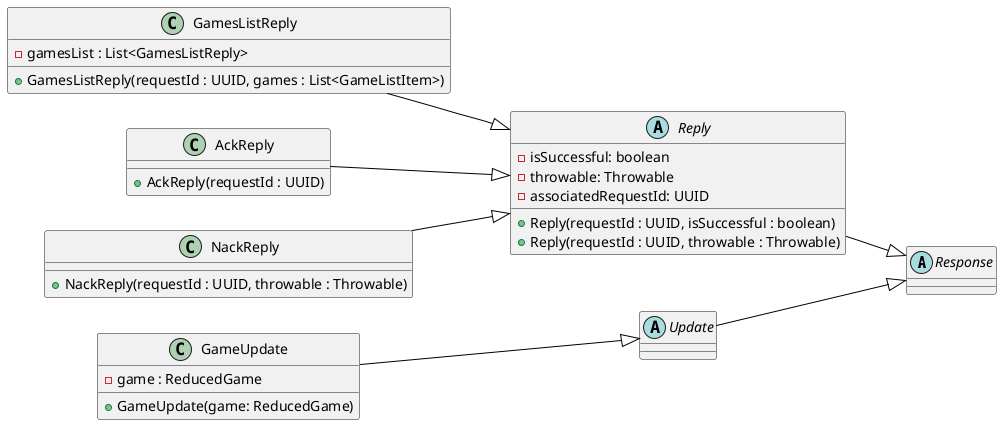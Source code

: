 @startuml
left to right direction

abstract class Response
abstract class Reply {
    -isSuccessful: boolean
    -throwable: Throwable
    -associatedRequestId: UUID

    +Reply(requestId : UUID, isSuccessful : boolean)
    +Reply(requestId : UUID, throwable : Throwable)
}
abstract class Update
class GameUpdate {
    -game : ReducedGame
    +GameUpdate(game: ReducedGame)
}
class GamesListReply {
    -gamesList : List<GamesListReply>
    +GamesListReply(requestId : UUID, games : List<GameListItem>)
}
class AckReply {
    +AckReply(requestId : UUID)
}
class NackReply {
    +NackReply(requestId : UUID, throwable : Throwable)
}

Reply     -[#000000,plain]-^  Response
Update    -[#000000,plain]-^  Response
GameUpdate    -[#000000,plain]-^  Update
AckReply    -[#000000,plain]-^  Reply
NackReply    -[#000000,plain]-^  Reply
GamesListReply     -[#000000,plain]-^  Reply

@enduml